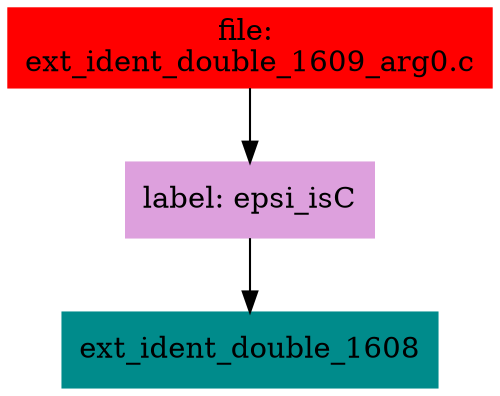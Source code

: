 digraph G {
node [shape=box]

0 [label="file: 
ext_ident_double_1609_arg0.c",color=red, style=filled]
1 [label="label: epsi_isC",color=plum, style=filled]
0 -> 1
2 [label="ext_ident_double_1608",color=cyan4, style=filled]
1 -> 2


}

